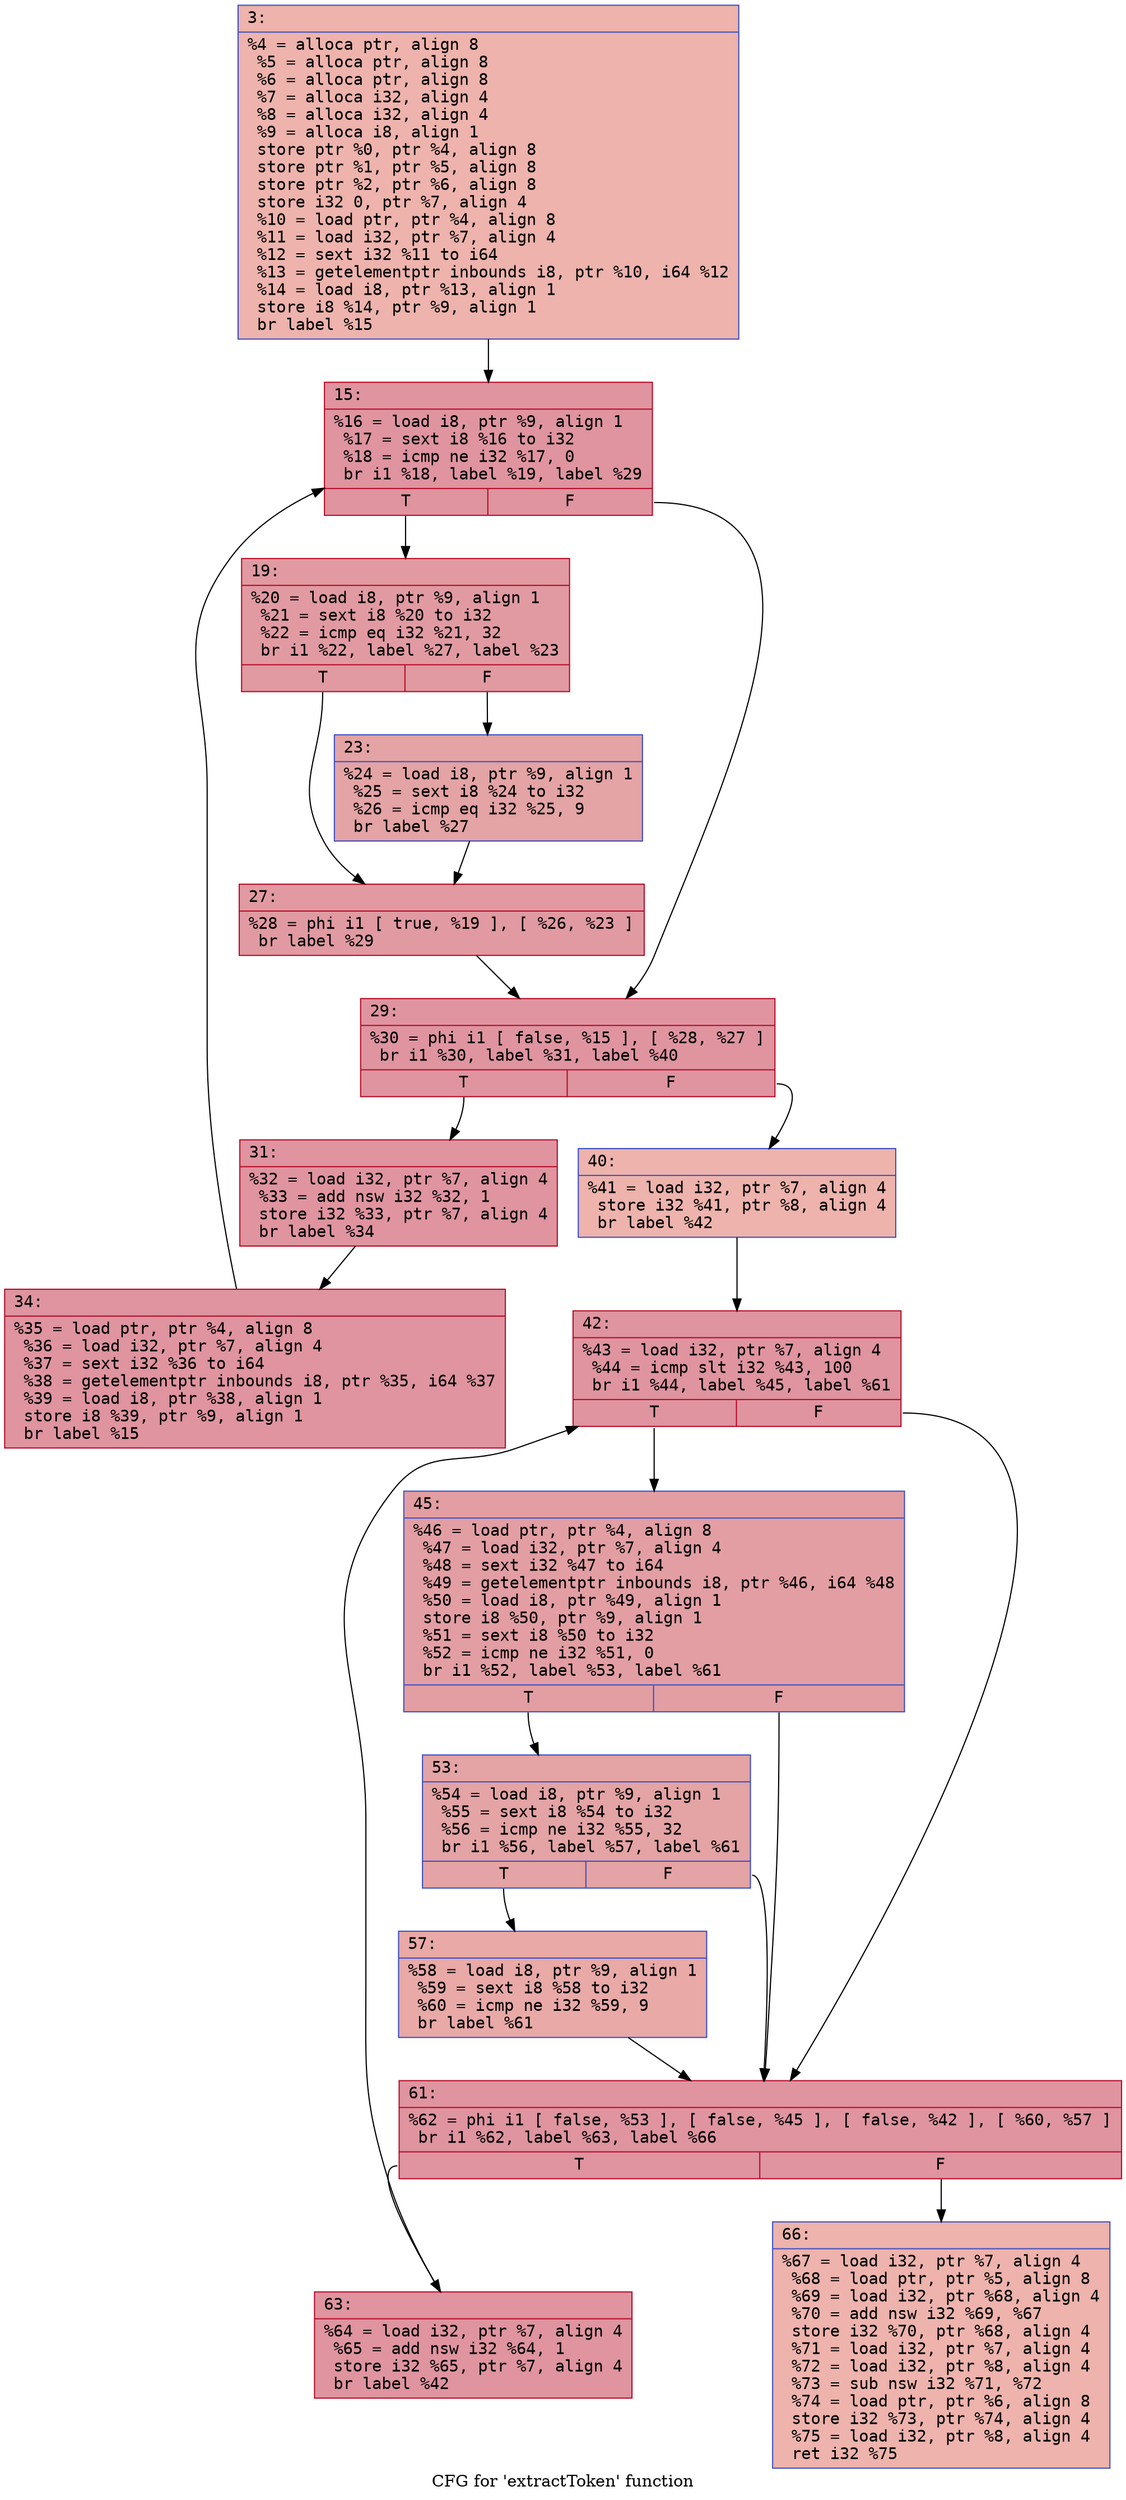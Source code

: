 digraph "CFG for 'extractToken' function" {
	label="CFG for 'extractToken' function";

	Node0x6000035ada90 [shape=record,color="#3d50c3ff", style=filled, fillcolor="#d6524470" fontname="Courier",label="{3:\l|  %4 = alloca ptr, align 8\l  %5 = alloca ptr, align 8\l  %6 = alloca ptr, align 8\l  %7 = alloca i32, align 4\l  %8 = alloca i32, align 4\l  %9 = alloca i8, align 1\l  store ptr %0, ptr %4, align 8\l  store ptr %1, ptr %5, align 8\l  store ptr %2, ptr %6, align 8\l  store i32 0, ptr %7, align 4\l  %10 = load ptr, ptr %4, align 8\l  %11 = load i32, ptr %7, align 4\l  %12 = sext i32 %11 to i64\l  %13 = getelementptr inbounds i8, ptr %10, i64 %12\l  %14 = load i8, ptr %13, align 1\l  store i8 %14, ptr %9, align 1\l  br label %15\l}"];
	Node0x6000035ada90 -> Node0x6000035adb80[tooltip="3 -> 15\nProbability 100.00%" ];
	Node0x6000035adb80 [shape=record,color="#b70d28ff", style=filled, fillcolor="#b70d2870" fontname="Courier",label="{15:\l|  %16 = load i8, ptr %9, align 1\l  %17 = sext i8 %16 to i32\l  %18 = icmp ne i32 %17, 0\l  br i1 %18, label %19, label %29\l|{<s0>T|<s1>F}}"];
	Node0x6000035adb80:s0 -> Node0x6000035adbd0[tooltip="15 -> 19\nProbability 62.50%" ];
	Node0x6000035adb80:s1 -> Node0x6000035adcc0[tooltip="15 -> 29\nProbability 37.50%" ];
	Node0x6000035adbd0 [shape=record,color="#b70d28ff", style=filled, fillcolor="#bb1b2c70" fontname="Courier",label="{19:\l|  %20 = load i8, ptr %9, align 1\l  %21 = sext i8 %20 to i32\l  %22 = icmp eq i32 %21, 32\l  br i1 %22, label %27, label %23\l|{<s0>T|<s1>F}}"];
	Node0x6000035adbd0:s0 -> Node0x6000035adc70[tooltip="19 -> 27\nProbability 50.00%" ];
	Node0x6000035adbd0:s1 -> Node0x6000035adc20[tooltip="19 -> 23\nProbability 50.00%" ];
	Node0x6000035adc20 [shape=record,color="#3d50c3ff", style=filled, fillcolor="#c32e3170" fontname="Courier",label="{23:\l|  %24 = load i8, ptr %9, align 1\l  %25 = sext i8 %24 to i32\l  %26 = icmp eq i32 %25, 9\l  br label %27\l}"];
	Node0x6000035adc20 -> Node0x6000035adc70[tooltip="23 -> 27\nProbability 100.00%" ];
	Node0x6000035adc70 [shape=record,color="#b70d28ff", style=filled, fillcolor="#bb1b2c70" fontname="Courier",label="{27:\l|  %28 = phi i1 [ true, %19 ], [ %26, %23 ]\l  br label %29\l}"];
	Node0x6000035adc70 -> Node0x6000035adcc0[tooltip="27 -> 29\nProbability 100.00%" ];
	Node0x6000035adcc0 [shape=record,color="#b70d28ff", style=filled, fillcolor="#b70d2870" fontname="Courier",label="{29:\l|  %30 = phi i1 [ false, %15 ], [ %28, %27 ]\l  br i1 %30, label %31, label %40\l|{<s0>T|<s1>F}}"];
	Node0x6000035adcc0:s0 -> Node0x6000035add10[tooltip="29 -> 31\nProbability 96.88%" ];
	Node0x6000035adcc0:s1 -> Node0x6000035addb0[tooltip="29 -> 40\nProbability 3.12%" ];
	Node0x6000035add10 [shape=record,color="#b70d28ff", style=filled, fillcolor="#b70d2870" fontname="Courier",label="{31:\l|  %32 = load i32, ptr %7, align 4\l  %33 = add nsw i32 %32, 1\l  store i32 %33, ptr %7, align 4\l  br label %34\l}"];
	Node0x6000035add10 -> Node0x6000035add60[tooltip="31 -> 34\nProbability 100.00%" ];
	Node0x6000035add60 [shape=record,color="#b70d28ff", style=filled, fillcolor="#b70d2870" fontname="Courier",label="{34:\l|  %35 = load ptr, ptr %4, align 8\l  %36 = load i32, ptr %7, align 4\l  %37 = sext i32 %36 to i64\l  %38 = getelementptr inbounds i8, ptr %35, i64 %37\l  %39 = load i8, ptr %38, align 1\l  store i8 %39, ptr %9, align 1\l  br label %15\l}"];
	Node0x6000035add60 -> Node0x6000035adb80[tooltip="34 -> 15\nProbability 100.00%" ];
	Node0x6000035addb0 [shape=record,color="#3d50c3ff", style=filled, fillcolor="#d6524470" fontname="Courier",label="{40:\l|  %41 = load i32, ptr %7, align 4\l  store i32 %41, ptr %8, align 4\l  br label %42\l}"];
	Node0x6000035addb0 -> Node0x6000035ade00[tooltip="40 -> 42\nProbability 100.00%" ];
	Node0x6000035ade00 [shape=record,color="#b70d28ff", style=filled, fillcolor="#b70d2870" fontname="Courier",label="{42:\l|  %43 = load i32, ptr %7, align 4\l  %44 = icmp slt i32 %43, 100\l  br i1 %44, label %45, label %61\l|{<s0>T|<s1>F}}"];
	Node0x6000035ade00:s0 -> Node0x6000035ade50[tooltip="42 -> 45\nProbability 50.00%" ];
	Node0x6000035ade00:s1 -> Node0x6000035adf40[tooltip="42 -> 61\nProbability 50.00%" ];
	Node0x6000035ade50 [shape=record,color="#3d50c3ff", style=filled, fillcolor="#be242e70" fontname="Courier",label="{45:\l|  %46 = load ptr, ptr %4, align 8\l  %47 = load i32, ptr %7, align 4\l  %48 = sext i32 %47 to i64\l  %49 = getelementptr inbounds i8, ptr %46, i64 %48\l  %50 = load i8, ptr %49, align 1\l  store i8 %50, ptr %9, align 1\l  %51 = sext i8 %50 to i32\l  %52 = icmp ne i32 %51, 0\l  br i1 %52, label %53, label %61\l|{<s0>T|<s1>F}}"];
	Node0x6000035ade50:s0 -> Node0x6000035adea0[tooltip="45 -> 53\nProbability 62.50%" ];
	Node0x6000035ade50:s1 -> Node0x6000035adf40[tooltip="45 -> 61\nProbability 37.50%" ];
	Node0x6000035adea0 [shape=record,color="#3d50c3ff", style=filled, fillcolor="#c32e3170" fontname="Courier",label="{53:\l|  %54 = load i8, ptr %9, align 1\l  %55 = sext i8 %54 to i32\l  %56 = icmp ne i32 %55, 32\l  br i1 %56, label %57, label %61\l|{<s0>T|<s1>F}}"];
	Node0x6000035adea0:s0 -> Node0x6000035adef0[tooltip="53 -> 57\nProbability 50.00%" ];
	Node0x6000035adea0:s1 -> Node0x6000035adf40[tooltip="53 -> 61\nProbability 50.00%" ];
	Node0x6000035adef0 [shape=record,color="#3d50c3ff", style=filled, fillcolor="#ca3b3770" fontname="Courier",label="{57:\l|  %58 = load i8, ptr %9, align 1\l  %59 = sext i8 %58 to i32\l  %60 = icmp ne i32 %59, 9\l  br label %61\l}"];
	Node0x6000035adef0 -> Node0x6000035adf40[tooltip="57 -> 61\nProbability 100.00%" ];
	Node0x6000035adf40 [shape=record,color="#b70d28ff", style=filled, fillcolor="#b70d2870" fontname="Courier",label="{61:\l|  %62 = phi i1 [ false, %53 ], [ false, %45 ], [ false, %42 ], [ %60, %57 ]\l  br i1 %62, label %63, label %66\l|{<s0>T|<s1>F}}"];
	Node0x6000035adf40:s0 -> Node0x6000035adf90[tooltip="61 -> 63\nProbability 96.88%" ];
	Node0x6000035adf40:s1 -> Node0x6000035adfe0[tooltip="61 -> 66\nProbability 3.12%" ];
	Node0x6000035adf90 [shape=record,color="#b70d28ff", style=filled, fillcolor="#b70d2870" fontname="Courier",label="{63:\l|  %64 = load i32, ptr %7, align 4\l  %65 = add nsw i32 %64, 1\l  store i32 %65, ptr %7, align 4\l  br label %42\l}"];
	Node0x6000035adf90 -> Node0x6000035ade00[tooltip="63 -> 42\nProbability 100.00%" ];
	Node0x6000035adfe0 [shape=record,color="#3d50c3ff", style=filled, fillcolor="#d6524470" fontname="Courier",label="{66:\l|  %67 = load i32, ptr %7, align 4\l  %68 = load ptr, ptr %5, align 8\l  %69 = load i32, ptr %68, align 4\l  %70 = add nsw i32 %69, %67\l  store i32 %70, ptr %68, align 4\l  %71 = load i32, ptr %7, align 4\l  %72 = load i32, ptr %8, align 4\l  %73 = sub nsw i32 %71, %72\l  %74 = load ptr, ptr %6, align 8\l  store i32 %73, ptr %74, align 4\l  %75 = load i32, ptr %8, align 4\l  ret i32 %75\l}"];
}

